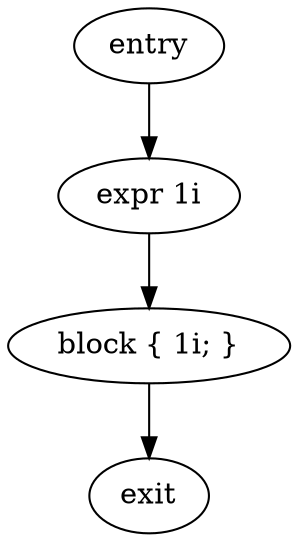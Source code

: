 digraph block {
    N0[label="entry"];
    N1[label="exit"];
    N2[label="expr 1i"];
    N3[label="block { 1i; }"];
    N0 -> N2;
    N2 -> N3;
    N3 -> N1;
}
